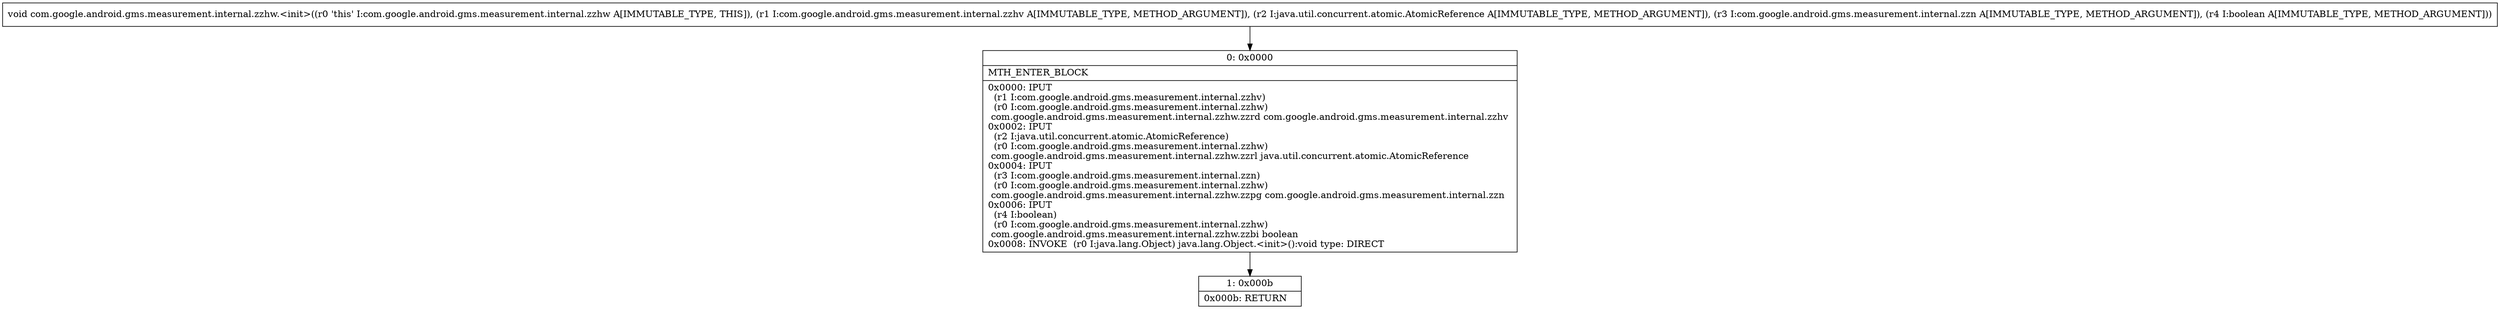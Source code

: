 digraph "CFG forcom.google.android.gms.measurement.internal.zzhw.\<init\>(Lcom\/google\/android\/gms\/measurement\/internal\/zzhv;Ljava\/util\/concurrent\/atomic\/AtomicReference;Lcom\/google\/android\/gms\/measurement\/internal\/zzn;Z)V" {
Node_0 [shape=record,label="{0\:\ 0x0000|MTH_ENTER_BLOCK\l|0x0000: IPUT  \l  (r1 I:com.google.android.gms.measurement.internal.zzhv)\l  (r0 I:com.google.android.gms.measurement.internal.zzhw)\l com.google.android.gms.measurement.internal.zzhw.zzrd com.google.android.gms.measurement.internal.zzhv \l0x0002: IPUT  \l  (r2 I:java.util.concurrent.atomic.AtomicReference)\l  (r0 I:com.google.android.gms.measurement.internal.zzhw)\l com.google.android.gms.measurement.internal.zzhw.zzrl java.util.concurrent.atomic.AtomicReference \l0x0004: IPUT  \l  (r3 I:com.google.android.gms.measurement.internal.zzn)\l  (r0 I:com.google.android.gms.measurement.internal.zzhw)\l com.google.android.gms.measurement.internal.zzhw.zzpg com.google.android.gms.measurement.internal.zzn \l0x0006: IPUT  \l  (r4 I:boolean)\l  (r0 I:com.google.android.gms.measurement.internal.zzhw)\l com.google.android.gms.measurement.internal.zzhw.zzbi boolean \l0x0008: INVOKE  (r0 I:java.lang.Object) java.lang.Object.\<init\>():void type: DIRECT \l}"];
Node_1 [shape=record,label="{1\:\ 0x000b|0x000b: RETURN   \l}"];
MethodNode[shape=record,label="{void com.google.android.gms.measurement.internal.zzhw.\<init\>((r0 'this' I:com.google.android.gms.measurement.internal.zzhw A[IMMUTABLE_TYPE, THIS]), (r1 I:com.google.android.gms.measurement.internal.zzhv A[IMMUTABLE_TYPE, METHOD_ARGUMENT]), (r2 I:java.util.concurrent.atomic.AtomicReference A[IMMUTABLE_TYPE, METHOD_ARGUMENT]), (r3 I:com.google.android.gms.measurement.internal.zzn A[IMMUTABLE_TYPE, METHOD_ARGUMENT]), (r4 I:boolean A[IMMUTABLE_TYPE, METHOD_ARGUMENT])) }"];
MethodNode -> Node_0;
Node_0 -> Node_1;
}

